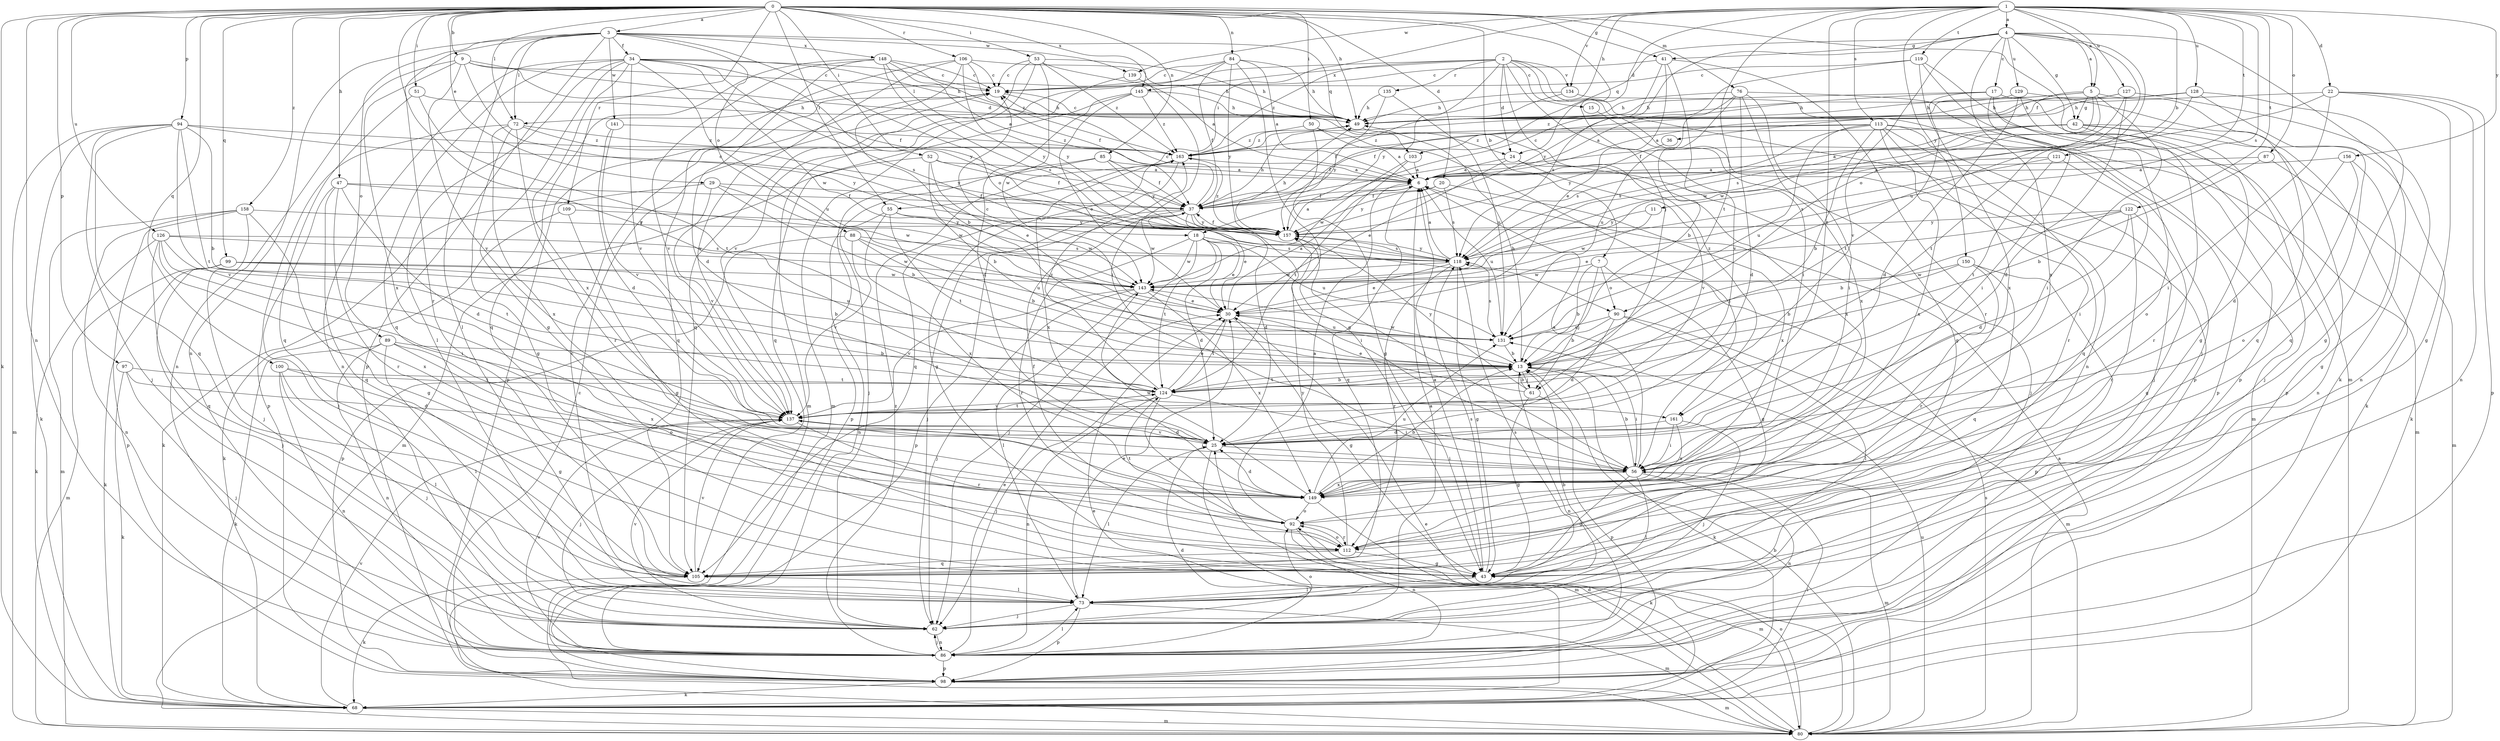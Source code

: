 strict digraph  {
0;
1;
2;
3;
4;
5;
6;
7;
9;
11;
13;
15;
17;
18;
19;
20;
22;
24;
25;
29;
30;
34;
36;
37;
41;
42;
43;
47;
49;
50;
51;
52;
53;
55;
56;
61;
62;
68;
72;
73;
76;
80;
84;
85;
86;
87;
88;
89;
90;
92;
94;
97;
98;
99;
100;
103;
105;
106;
109;
112;
113;
118;
119;
121;
122;
124;
126;
127;
128;
129;
131;
134;
135;
137;
139;
141;
143;
145;
148;
149;
150;
156;
157;
158;
161;
163;
0 -> 3  [label=a];
0 -> 7  [label=b];
0 -> 9  [label=b];
0 -> 20  [label=d];
0 -> 29  [label=e];
0 -> 41  [label=g];
0 -> 47  [label=h];
0 -> 49  [label=h];
0 -> 50  [label=i];
0 -> 51  [label=i];
0 -> 52  [label=i];
0 -> 53  [label=i];
0 -> 55  [label=i];
0 -> 61  [label=j];
0 -> 68  [label=k];
0 -> 72  [label=l];
0 -> 76  [label=m];
0 -> 80  [label=m];
0 -> 84  [label=n];
0 -> 85  [label=n];
0 -> 86  [label=n];
0 -> 94  [label=p];
0 -> 97  [label=p];
0 -> 99  [label=q];
0 -> 100  [label=q];
0 -> 106  [label=r];
0 -> 109  [label=r];
0 -> 126  [label=u];
0 -> 145  [label=x];
0 -> 158  [label=z];
0 -> 161  [label=z];
1 -> 4  [label=a];
1 -> 5  [label=a];
1 -> 11  [label=b];
1 -> 22  [label=d];
1 -> 24  [label=d];
1 -> 49  [label=h];
1 -> 55  [label=i];
1 -> 87  [label=o];
1 -> 113  [label=s];
1 -> 118  [label=s];
1 -> 119  [label=t];
1 -> 121  [label=t];
1 -> 122  [label=t];
1 -> 124  [label=t];
1 -> 127  [label=u];
1 -> 128  [label=u];
1 -> 134  [label=v];
1 -> 139  [label=w];
1 -> 150  [label=y];
1 -> 156  [label=y];
1 -> 161  [label=z];
2 -> 15  [label=c];
2 -> 24  [label=d];
2 -> 56  [label=i];
2 -> 72  [label=l];
2 -> 86  [label=n];
2 -> 98  [label=p];
2 -> 134  [label=v];
2 -> 135  [label=r];
2 -> 145  [label=x];
2 -> 157  [label=y];
2 -> 161  [label=z];
2 -> 163  [label=z];
3 -> 34  [label=f];
3 -> 72  [label=l];
3 -> 73  [label=l];
3 -> 86  [label=n];
3 -> 88  [label=o];
3 -> 89  [label=o];
3 -> 90  [label=o];
3 -> 98  [label=p];
3 -> 103  [label=q];
3 -> 112  [label=r];
3 -> 139  [label=w];
3 -> 141  [label=w];
3 -> 148  [label=x];
4 -> 5  [label=a];
4 -> 17  [label=c];
4 -> 18  [label=c];
4 -> 41  [label=g];
4 -> 42  [label=g];
4 -> 68  [label=k];
4 -> 90  [label=o];
4 -> 103  [label=q];
4 -> 129  [label=u];
4 -> 131  [label=u];
4 -> 137  [label=v];
4 -> 149  [label=x];
5 -> 36  [label=f];
5 -> 42  [label=g];
5 -> 49  [label=h];
5 -> 56  [label=i];
5 -> 105  [label=q];
5 -> 118  [label=s];
5 -> 143  [label=w];
5 -> 163  [label=z];
6 -> 37  [label=f];
6 -> 105  [label=q];
6 -> 131  [label=u];
7 -> 13  [label=b];
7 -> 43  [label=g];
7 -> 61  [label=j];
7 -> 90  [label=o];
7 -> 143  [label=w];
9 -> 18  [label=c];
9 -> 19  [label=c];
9 -> 24  [label=d];
9 -> 37  [label=f];
9 -> 86  [label=n];
9 -> 137  [label=v];
9 -> 149  [label=x];
11 -> 143  [label=w];
11 -> 157  [label=y];
13 -> 49  [label=h];
13 -> 56  [label=i];
13 -> 61  [label=j];
13 -> 68  [label=k];
13 -> 86  [label=n];
13 -> 124  [label=t];
13 -> 143  [label=w];
15 -> 43  [label=g];
17 -> 6  [label=a];
17 -> 43  [label=g];
17 -> 49  [label=h];
17 -> 56  [label=i];
17 -> 92  [label=o];
17 -> 124  [label=t];
18 -> 25  [label=d];
18 -> 30  [label=e];
18 -> 62  [label=j];
18 -> 112  [label=r];
18 -> 118  [label=s];
18 -> 124  [label=t];
18 -> 131  [label=u];
18 -> 143  [label=w];
19 -> 49  [label=h];
19 -> 105  [label=q];
20 -> 37  [label=f];
20 -> 118  [label=s];
20 -> 149  [label=x];
20 -> 157  [label=y];
22 -> 37  [label=f];
22 -> 43  [label=g];
22 -> 49  [label=h];
22 -> 56  [label=i];
22 -> 86  [label=n];
22 -> 98  [label=p];
24 -> 6  [label=a];
24 -> 30  [label=e];
24 -> 62  [label=j];
24 -> 137  [label=v];
25 -> 56  [label=i];
25 -> 73  [label=l];
25 -> 80  [label=m];
25 -> 137  [label=v];
29 -> 13  [label=b];
29 -> 37  [label=f];
29 -> 68  [label=k];
29 -> 137  [label=v];
29 -> 143  [label=w];
30 -> 6  [label=a];
30 -> 19  [label=c];
30 -> 43  [label=g];
30 -> 124  [label=t];
30 -> 131  [label=u];
34 -> 19  [label=c];
34 -> 43  [label=g];
34 -> 49  [label=h];
34 -> 73  [label=l];
34 -> 86  [label=n];
34 -> 105  [label=q];
34 -> 118  [label=s];
34 -> 131  [label=u];
34 -> 137  [label=v];
34 -> 143  [label=w];
34 -> 149  [label=x];
34 -> 157  [label=y];
36 -> 157  [label=y];
37 -> 19  [label=c];
37 -> 25  [label=d];
37 -> 30  [label=e];
37 -> 49  [label=h];
37 -> 56  [label=i];
37 -> 62  [label=j];
37 -> 98  [label=p];
37 -> 143  [label=w];
37 -> 157  [label=y];
41 -> 19  [label=c];
41 -> 30  [label=e];
41 -> 112  [label=r];
41 -> 118  [label=s];
41 -> 137  [label=v];
42 -> 6  [label=a];
42 -> 62  [label=j];
42 -> 68  [label=k];
42 -> 86  [label=n];
42 -> 112  [label=r];
42 -> 118  [label=s];
42 -> 163  [label=z];
43 -> 6  [label=a];
43 -> 73  [label=l];
43 -> 118  [label=s];
47 -> 25  [label=d];
47 -> 37  [label=f];
47 -> 62  [label=j];
47 -> 105  [label=q];
47 -> 112  [label=r];
47 -> 143  [label=w];
49 -> 19  [label=c];
49 -> 149  [label=x];
49 -> 163  [label=z];
50 -> 6  [label=a];
50 -> 43  [label=g];
50 -> 56  [label=i];
50 -> 163  [label=z];
51 -> 49  [label=h];
51 -> 105  [label=q];
51 -> 124  [label=t];
52 -> 6  [label=a];
52 -> 13  [label=b];
52 -> 30  [label=e];
52 -> 37  [label=f];
52 -> 80  [label=m];
53 -> 6  [label=a];
53 -> 19  [label=c];
53 -> 49  [label=h];
53 -> 80  [label=m];
53 -> 105  [label=q];
53 -> 143  [label=w];
53 -> 163  [label=z];
55 -> 86  [label=n];
55 -> 124  [label=t];
55 -> 143  [label=w];
55 -> 149  [label=x];
55 -> 157  [label=y];
56 -> 6  [label=a];
56 -> 13  [label=b];
56 -> 43  [label=g];
56 -> 73  [label=l];
56 -> 80  [label=m];
56 -> 86  [label=n];
56 -> 149  [label=x];
61 -> 13  [label=b];
61 -> 30  [label=e];
61 -> 43  [label=g];
61 -> 98  [label=p];
61 -> 157  [label=y];
62 -> 6  [label=a];
62 -> 86  [label=n];
62 -> 92  [label=o];
62 -> 137  [label=v];
68 -> 30  [label=e];
68 -> 56  [label=i];
68 -> 80  [label=m];
68 -> 137  [label=v];
72 -> 43  [label=g];
72 -> 98  [label=p];
72 -> 112  [label=r];
72 -> 149  [label=x];
72 -> 157  [label=y];
72 -> 163  [label=z];
73 -> 13  [label=b];
73 -> 19  [label=c];
73 -> 30  [label=e];
73 -> 62  [label=j];
73 -> 80  [label=m];
73 -> 98  [label=p];
73 -> 118  [label=s];
76 -> 13  [label=b];
76 -> 25  [label=d];
76 -> 49  [label=h];
76 -> 56  [label=i];
76 -> 80  [label=m];
76 -> 131  [label=u];
76 -> 149  [label=x];
80 -> 6  [label=a];
80 -> 13  [label=b];
80 -> 25  [label=d];
80 -> 30  [label=e];
80 -> 92  [label=o];
80 -> 118  [label=s];
80 -> 131  [label=u];
84 -> 6  [label=a];
84 -> 19  [label=c];
84 -> 37  [label=f];
84 -> 43  [label=g];
84 -> 49  [label=h];
84 -> 137  [label=v];
84 -> 157  [label=y];
85 -> 6  [label=a];
85 -> 37  [label=f];
85 -> 62  [label=j];
85 -> 98  [label=p];
85 -> 157  [label=y];
86 -> 25  [label=d];
86 -> 30  [label=e];
86 -> 62  [label=j];
86 -> 73  [label=l];
86 -> 98  [label=p];
86 -> 137  [label=v];
86 -> 163  [label=z];
87 -> 6  [label=a];
87 -> 13  [label=b];
87 -> 80  [label=m];
88 -> 13  [label=b];
88 -> 98  [label=p];
88 -> 118  [label=s];
88 -> 131  [label=u];
88 -> 137  [label=v];
89 -> 13  [label=b];
89 -> 68  [label=k];
89 -> 73  [label=l];
89 -> 86  [label=n];
89 -> 92  [label=o];
89 -> 149  [label=x];
90 -> 13  [label=b];
90 -> 25  [label=d];
90 -> 73  [label=l];
90 -> 80  [label=m];
90 -> 131  [label=u];
92 -> 6  [label=a];
92 -> 37  [label=f];
92 -> 80  [label=m];
92 -> 86  [label=n];
92 -> 112  [label=r];
92 -> 124  [label=t];
94 -> 13  [label=b];
94 -> 62  [label=j];
94 -> 68  [label=k];
94 -> 80  [label=m];
94 -> 105  [label=q];
94 -> 124  [label=t];
94 -> 137  [label=v];
94 -> 157  [label=y];
94 -> 163  [label=z];
97 -> 25  [label=d];
97 -> 62  [label=j];
97 -> 68  [label=k];
97 -> 124  [label=t];
98 -> 19  [label=c];
98 -> 68  [label=k];
98 -> 80  [label=m];
99 -> 13  [label=b];
99 -> 62  [label=j];
99 -> 68  [label=k];
99 -> 80  [label=m];
99 -> 131  [label=u];
99 -> 143  [label=w];
100 -> 43  [label=g];
100 -> 62  [label=j];
100 -> 73  [label=l];
100 -> 86  [label=n];
100 -> 124  [label=t];
103 -> 6  [label=a];
103 -> 124  [label=t];
103 -> 143  [label=w];
105 -> 68  [label=k];
105 -> 73  [label=l];
105 -> 137  [label=v];
106 -> 13  [label=b];
106 -> 19  [label=c];
106 -> 37  [label=f];
106 -> 49  [label=h];
106 -> 98  [label=p];
106 -> 137  [label=v];
106 -> 157  [label=y];
109 -> 43  [label=g];
109 -> 68  [label=k];
109 -> 157  [label=y];
112 -> 43  [label=g];
112 -> 92  [label=o];
112 -> 105  [label=q];
112 -> 157  [label=y];
113 -> 13  [label=b];
113 -> 37  [label=f];
113 -> 62  [label=j];
113 -> 80  [label=m];
113 -> 105  [label=q];
113 -> 112  [label=r];
113 -> 118  [label=s];
113 -> 131  [label=u];
113 -> 149  [label=x];
113 -> 163  [label=z];
118 -> 6  [label=a];
118 -> 30  [label=e];
118 -> 43  [label=g];
118 -> 112  [label=r];
118 -> 143  [label=w];
118 -> 157  [label=y];
119 -> 19  [label=c];
119 -> 62  [label=j];
119 -> 98  [label=p];
119 -> 149  [label=x];
119 -> 157  [label=y];
121 -> 6  [label=a];
121 -> 56  [label=i];
121 -> 118  [label=s];
121 -> 124  [label=t];
122 -> 13  [label=b];
122 -> 25  [label=d];
122 -> 30  [label=e];
122 -> 43  [label=g];
122 -> 112  [label=r];
122 -> 157  [label=y];
124 -> 13  [label=b];
124 -> 30  [label=e];
124 -> 56  [label=i];
124 -> 62  [label=j];
124 -> 86  [label=n];
124 -> 92  [label=o];
124 -> 137  [label=v];
124 -> 163  [label=z];
126 -> 56  [label=i];
126 -> 68  [label=k];
126 -> 105  [label=q];
126 -> 118  [label=s];
126 -> 124  [label=t];
126 -> 143  [label=w];
126 -> 149  [label=x];
127 -> 25  [label=d];
127 -> 37  [label=f];
127 -> 49  [label=h];
127 -> 86  [label=n];
127 -> 143  [label=w];
128 -> 6  [label=a];
128 -> 43  [label=g];
128 -> 49  [label=h];
128 -> 105  [label=q];
128 -> 124  [label=t];
129 -> 25  [label=d];
129 -> 49  [label=h];
129 -> 68  [label=k];
129 -> 98  [label=p];
131 -> 13  [label=b];
131 -> 118  [label=s];
134 -> 37  [label=f];
134 -> 49  [label=h];
134 -> 98  [label=p];
135 -> 49  [label=h];
135 -> 131  [label=u];
135 -> 157  [label=y];
137 -> 25  [label=d];
137 -> 56  [label=i];
137 -> 62  [label=j];
137 -> 112  [label=r];
137 -> 124  [label=t];
139 -> 56  [label=i];
139 -> 80  [label=m];
141 -> 25  [label=d];
141 -> 137  [label=v];
141 -> 163  [label=z];
143 -> 30  [label=e];
143 -> 62  [label=j];
143 -> 73  [label=l];
143 -> 137  [label=v];
143 -> 149  [label=x];
145 -> 25  [label=d];
145 -> 30  [label=e];
145 -> 49  [label=h];
145 -> 105  [label=q];
145 -> 163  [label=z];
148 -> 6  [label=a];
148 -> 19  [label=c];
148 -> 25  [label=d];
148 -> 105  [label=q];
148 -> 118  [label=s];
148 -> 137  [label=v];
148 -> 157  [label=y];
148 -> 163  [label=z];
149 -> 13  [label=b];
149 -> 25  [label=d];
149 -> 68  [label=k];
149 -> 92  [label=o];
149 -> 131  [label=u];
149 -> 143  [label=w];
150 -> 13  [label=b];
150 -> 98  [label=p];
150 -> 105  [label=q];
150 -> 112  [label=r];
150 -> 143  [label=w];
156 -> 6  [label=a];
156 -> 25  [label=d];
156 -> 43  [label=g];
156 -> 92  [label=o];
157 -> 6  [label=a];
157 -> 37  [label=f];
157 -> 49  [label=h];
157 -> 56  [label=i];
157 -> 118  [label=s];
157 -> 163  [label=z];
158 -> 43  [label=g];
158 -> 62  [label=j];
158 -> 80  [label=m];
158 -> 86  [label=n];
158 -> 98  [label=p];
158 -> 157  [label=y];
161 -> 25  [label=d];
161 -> 56  [label=i];
161 -> 62  [label=j];
161 -> 149  [label=x];
163 -> 6  [label=a];
163 -> 43  [label=g];
163 -> 105  [label=q];
163 -> 149  [label=x];
}
